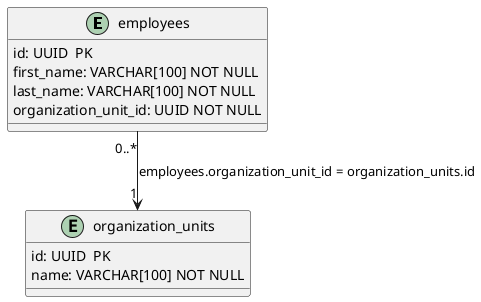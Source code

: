 @startuml
'Generated by conceptualizer - do not change.

entity "employees" {
    id: UUID  PK
    first_name: VARCHAR[100] NOT NULL 
    last_name: VARCHAR[100] NOT NULL 
    organization_unit_id: UUID NOT NULL 
}

entity "organization_units" {
    id: UUID  PK
    name: VARCHAR[100] NOT NULL 
}

"employees" "0..*" --> "1" "organization_units" : "employees.organization_unit_id = organization_units.id"

@enduml

